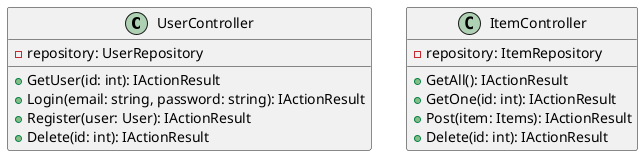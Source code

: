 @startuml Controllers

class UserController {
    - repository: UserRepository
    + GetUser(id: int): IActionResult
    + Login(email: string, password: string): IActionResult
    + Register(user: User): IActionResult
    + Delete(id: int): IActionResult
}

class ItemController {
    - repository: ItemRepository
    + GetAll(): IActionResult
    + GetOne(id: int): IActionResult
    + Post(item: Items): IActionResult
    + Delete(id: int): IActionResult
}

@enduml
